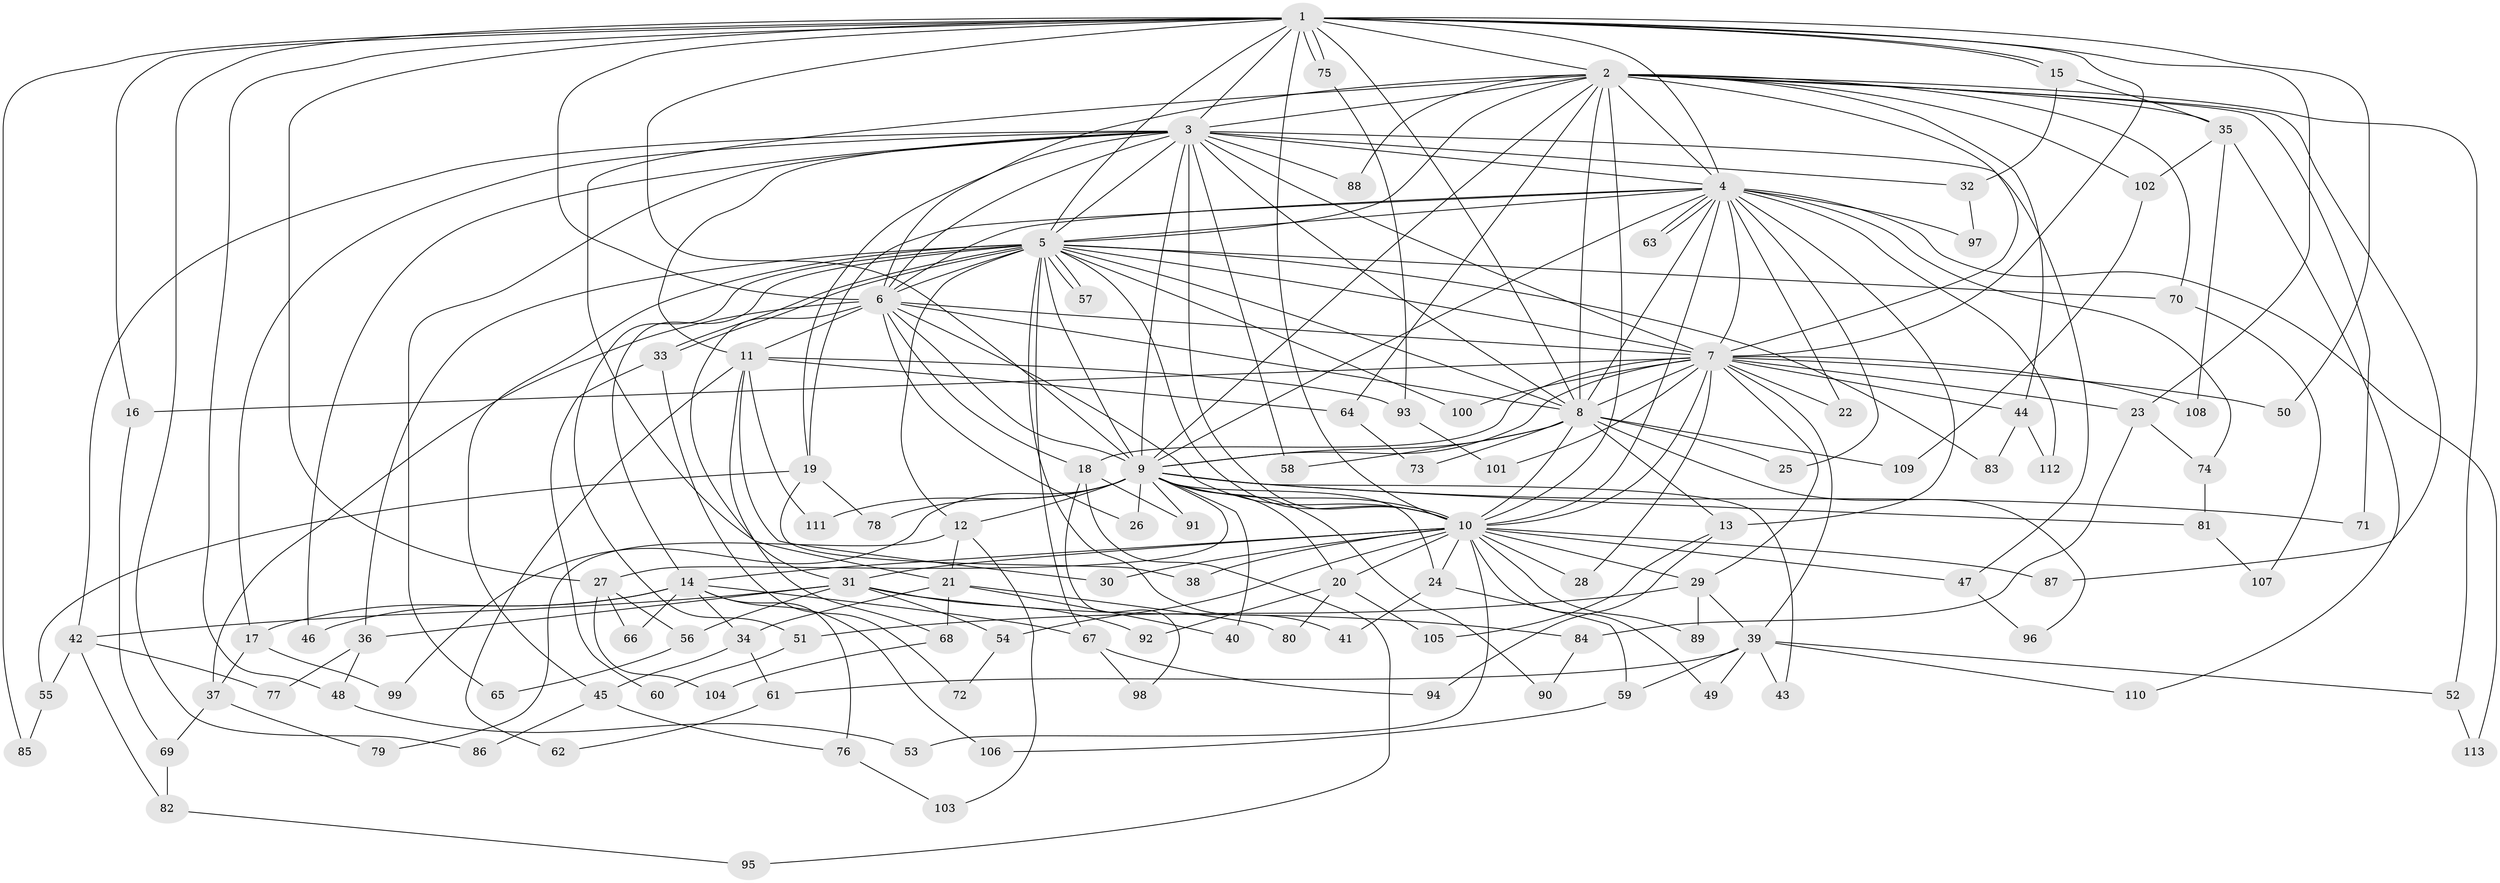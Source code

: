// coarse degree distribution, {20: 0.012658227848101266, 16: 0.012658227848101266, 18: 0.012658227848101266, 15: 0.012658227848101266, 25: 0.012658227848101266, 21: 0.012658227848101266, 26: 0.012658227848101266, 19: 0.012658227848101266, 8: 0.02531645569620253, 5: 0.0759493670886076, 4: 0.12658227848101267, 10: 0.012658227848101266, 3: 0.17721518987341772, 6: 0.012658227848101266, 7: 0.012658227848101266, 2: 0.4430379746835443, 11: 0.012658227848101266}
// Generated by graph-tools (version 1.1) at 2025/41/03/06/25 10:41:32]
// undirected, 113 vertices, 251 edges
graph export_dot {
graph [start="1"]
  node [color=gray90,style=filled];
  1;
  2;
  3;
  4;
  5;
  6;
  7;
  8;
  9;
  10;
  11;
  12;
  13;
  14;
  15;
  16;
  17;
  18;
  19;
  20;
  21;
  22;
  23;
  24;
  25;
  26;
  27;
  28;
  29;
  30;
  31;
  32;
  33;
  34;
  35;
  36;
  37;
  38;
  39;
  40;
  41;
  42;
  43;
  44;
  45;
  46;
  47;
  48;
  49;
  50;
  51;
  52;
  53;
  54;
  55;
  56;
  57;
  58;
  59;
  60;
  61;
  62;
  63;
  64;
  65;
  66;
  67;
  68;
  69;
  70;
  71;
  72;
  73;
  74;
  75;
  76;
  77;
  78;
  79;
  80;
  81;
  82;
  83;
  84;
  85;
  86;
  87;
  88;
  89;
  90;
  91;
  92;
  93;
  94;
  95;
  96;
  97;
  98;
  99;
  100;
  101;
  102;
  103;
  104;
  105;
  106;
  107;
  108;
  109;
  110;
  111;
  112;
  113;
  1 -- 2;
  1 -- 3;
  1 -- 4;
  1 -- 5;
  1 -- 6;
  1 -- 7;
  1 -- 8;
  1 -- 9;
  1 -- 10;
  1 -- 15;
  1 -- 15;
  1 -- 16;
  1 -- 23;
  1 -- 27;
  1 -- 48;
  1 -- 50;
  1 -- 75;
  1 -- 75;
  1 -- 85;
  1 -- 86;
  2 -- 3;
  2 -- 4;
  2 -- 5;
  2 -- 6;
  2 -- 7;
  2 -- 8;
  2 -- 9;
  2 -- 10;
  2 -- 21;
  2 -- 35;
  2 -- 44;
  2 -- 52;
  2 -- 64;
  2 -- 70;
  2 -- 71;
  2 -- 87;
  2 -- 88;
  2 -- 102;
  3 -- 4;
  3 -- 5;
  3 -- 6;
  3 -- 7;
  3 -- 8;
  3 -- 9;
  3 -- 10;
  3 -- 11;
  3 -- 17;
  3 -- 19;
  3 -- 32;
  3 -- 42;
  3 -- 46;
  3 -- 47;
  3 -- 58;
  3 -- 65;
  3 -- 88;
  4 -- 5;
  4 -- 6;
  4 -- 7;
  4 -- 8;
  4 -- 9;
  4 -- 10;
  4 -- 13;
  4 -- 19;
  4 -- 22;
  4 -- 25;
  4 -- 63;
  4 -- 63;
  4 -- 74;
  4 -- 97;
  4 -- 112;
  4 -- 113;
  5 -- 6;
  5 -- 7;
  5 -- 8;
  5 -- 9;
  5 -- 10;
  5 -- 12;
  5 -- 14;
  5 -- 33;
  5 -- 33;
  5 -- 36;
  5 -- 41;
  5 -- 45;
  5 -- 51;
  5 -- 57;
  5 -- 57;
  5 -- 67;
  5 -- 70;
  5 -- 83;
  5 -- 100;
  6 -- 7;
  6 -- 8;
  6 -- 9;
  6 -- 10;
  6 -- 11;
  6 -- 18;
  6 -- 26;
  6 -- 31;
  6 -- 37;
  7 -- 8;
  7 -- 9;
  7 -- 10;
  7 -- 16;
  7 -- 18;
  7 -- 22;
  7 -- 23;
  7 -- 28;
  7 -- 29;
  7 -- 39;
  7 -- 44;
  7 -- 50;
  7 -- 100;
  7 -- 101;
  7 -- 108;
  8 -- 9;
  8 -- 10;
  8 -- 13;
  8 -- 25;
  8 -- 58;
  8 -- 73;
  8 -- 96;
  8 -- 109;
  9 -- 10;
  9 -- 12;
  9 -- 20;
  9 -- 24;
  9 -- 26;
  9 -- 27;
  9 -- 40;
  9 -- 43;
  9 -- 71;
  9 -- 78;
  9 -- 81;
  9 -- 90;
  9 -- 91;
  9 -- 99;
  9 -- 111;
  10 -- 14;
  10 -- 20;
  10 -- 24;
  10 -- 28;
  10 -- 29;
  10 -- 30;
  10 -- 31;
  10 -- 38;
  10 -- 47;
  10 -- 49;
  10 -- 53;
  10 -- 54;
  10 -- 87;
  10 -- 89;
  11 -- 30;
  11 -- 62;
  11 -- 64;
  11 -- 68;
  11 -- 93;
  11 -- 111;
  12 -- 21;
  12 -- 79;
  12 -- 103;
  13 -- 94;
  13 -- 105;
  14 -- 17;
  14 -- 34;
  14 -- 46;
  14 -- 66;
  14 -- 67;
  14 -- 76;
  14 -- 106;
  15 -- 32;
  15 -- 35;
  16 -- 69;
  17 -- 37;
  17 -- 99;
  18 -- 91;
  18 -- 95;
  18 -- 98;
  19 -- 38;
  19 -- 55;
  19 -- 78;
  20 -- 80;
  20 -- 92;
  20 -- 105;
  21 -- 34;
  21 -- 40;
  21 -- 68;
  21 -- 80;
  23 -- 74;
  23 -- 84;
  24 -- 41;
  24 -- 59;
  27 -- 56;
  27 -- 66;
  27 -- 104;
  29 -- 39;
  29 -- 51;
  29 -- 89;
  31 -- 36;
  31 -- 42;
  31 -- 54;
  31 -- 56;
  31 -- 84;
  31 -- 92;
  32 -- 97;
  33 -- 60;
  33 -- 72;
  34 -- 45;
  34 -- 61;
  35 -- 102;
  35 -- 108;
  35 -- 110;
  36 -- 48;
  36 -- 77;
  37 -- 69;
  37 -- 79;
  39 -- 43;
  39 -- 49;
  39 -- 52;
  39 -- 59;
  39 -- 61;
  39 -- 110;
  42 -- 55;
  42 -- 77;
  42 -- 82;
  44 -- 83;
  44 -- 112;
  45 -- 76;
  45 -- 86;
  47 -- 96;
  48 -- 53;
  51 -- 60;
  52 -- 113;
  54 -- 72;
  55 -- 85;
  56 -- 65;
  59 -- 106;
  61 -- 62;
  64 -- 73;
  67 -- 94;
  67 -- 98;
  68 -- 104;
  69 -- 82;
  70 -- 107;
  74 -- 81;
  75 -- 93;
  76 -- 103;
  81 -- 107;
  82 -- 95;
  84 -- 90;
  93 -- 101;
  102 -- 109;
}
